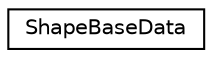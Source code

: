 digraph "Graphical Class Hierarchy"
{
 // LATEX_PDF_SIZE
  edge [fontname="Helvetica",fontsize="10",labelfontname="Helvetica",labelfontsize="10"];
  node [fontname="Helvetica",fontsize="10",shape=record];
  rankdir="LR";
  Node0 [label="ShapeBaseData",height=0.2,width=0.4,color="black", fillcolor="white", style="filled",URL="$class_shape_base_data.html",tooltip=" "];
}
